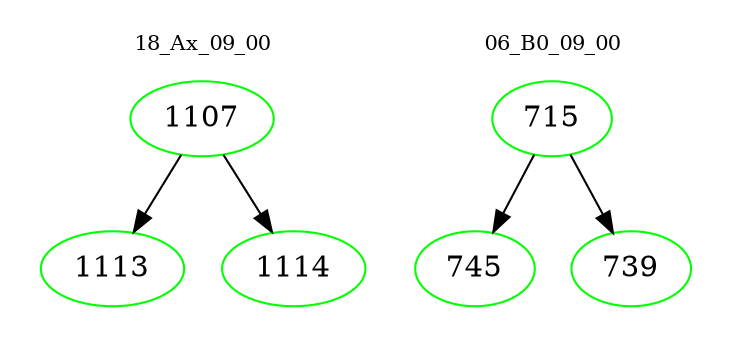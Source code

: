 digraph{
subgraph cluster_0 {
color = white
label = "18_Ax_09_00";
fontsize=10;
T0_1107 [label="1107", color="green"]
T0_1107 -> T0_1113 [color="black"]
T0_1113 [label="1113", color="green"]
T0_1107 -> T0_1114 [color="black"]
T0_1114 [label="1114", color="green"]
}
subgraph cluster_1 {
color = white
label = "06_B0_09_00";
fontsize=10;
T1_715 [label="715", color="green"]
T1_715 -> T1_745 [color="black"]
T1_745 [label="745", color="green"]
T1_715 -> T1_739 [color="black"]
T1_739 [label="739", color="green"]
}
}
